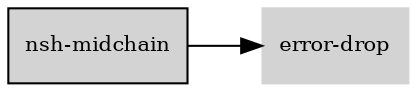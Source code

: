 digraph "nsh_midchain_subgraph" {
  rankdir=LR;
  node [shape=box, style=filled, fontsize=10, color=lightgray, fontcolor=black, fillcolor=lightgray];
  "nsh-midchain" [color=black, fontcolor=black, fillcolor=lightgray];
  edge [fontsize=8];
  "nsh-midchain" -> "error-drop";
}
